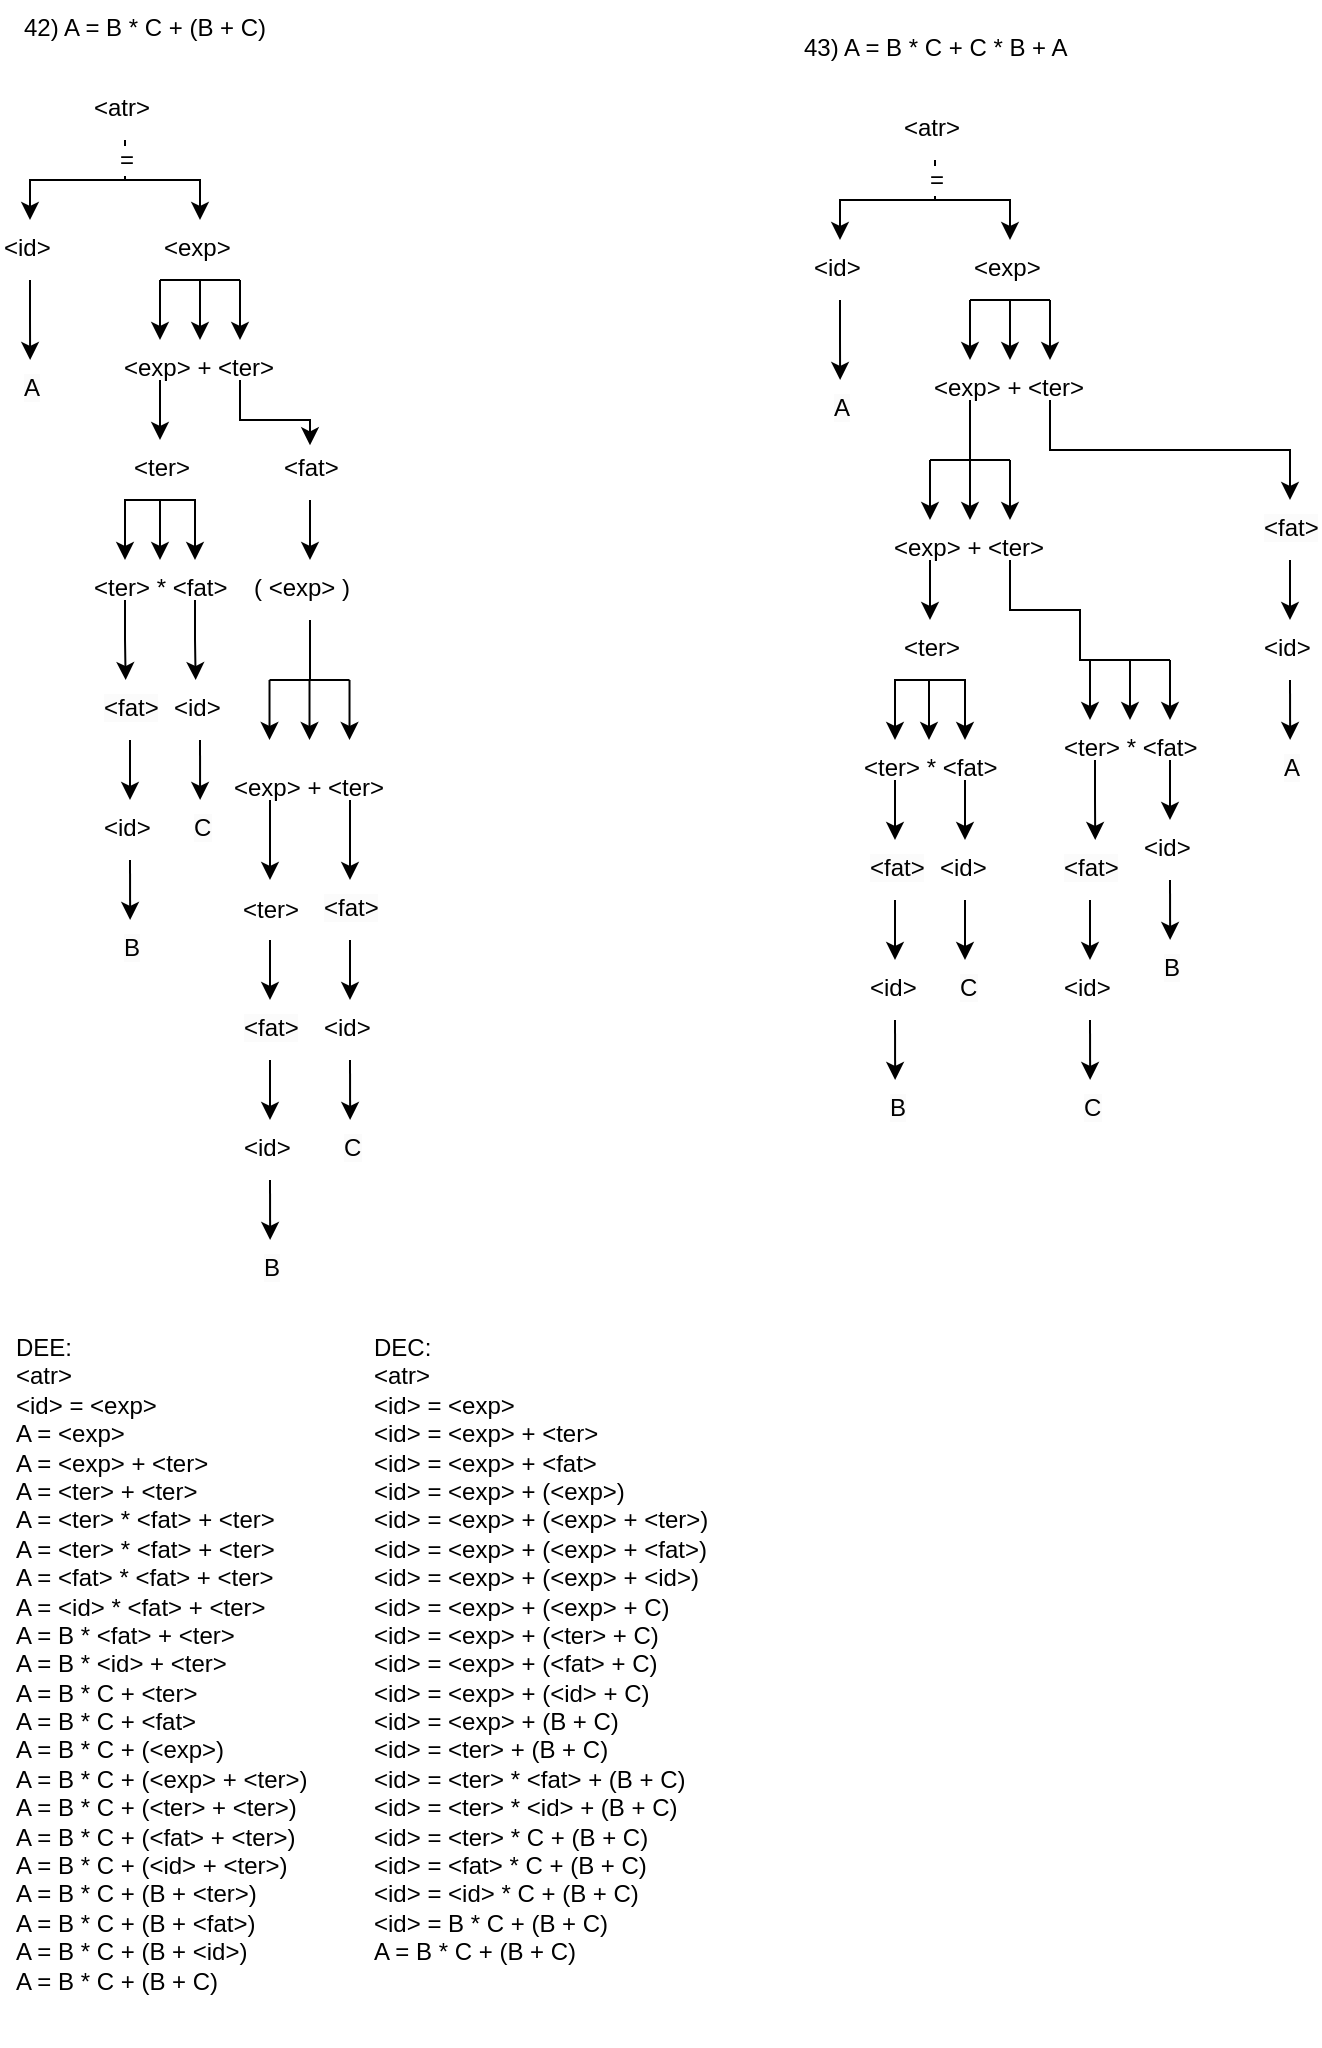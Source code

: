 <mxfile version="24.2.0" type="github">
  <diagram name="Página-1" id="7CKwikOJ7WSuvlhB8NjQ">
    <mxGraphModel dx="1240" dy="669" grid="1" gridSize="10" guides="1" tooltips="1" connect="1" arrows="1" fold="1" page="1" pageScale="1" pageWidth="827" pageHeight="1169" math="0" shadow="0">
      <root>
        <mxCell id="0" />
        <mxCell id="1" parent="0" />
        <mxCell id="ya6__EAlXVEsQqQnVI8f-1" value="42) A = B * C + (B + C)" style="text;whiteSpace=wrap;html=1;" parent="1" vertex="1">
          <mxGeometry x="10" width="130" height="40" as="geometry" />
        </mxCell>
        <mxCell id="ya6__EAlXVEsQqQnVI8f-13" style="edgeStyle=orthogonalEdgeStyle;rounded=0;orthogonalLoop=1;jettySize=auto;html=1;exitX=0.5;exitY=1;exitDx=0;exitDy=0;entryX=0.5;entryY=0;entryDx=0;entryDy=0;" parent="1" source="ya6__EAlXVEsQqQnVI8f-2" target="ya6__EAlXVEsQqQnVI8f-3" edge="1">
          <mxGeometry relative="1" as="geometry" />
        </mxCell>
        <mxCell id="ya6__EAlXVEsQqQnVI8f-14" style="edgeStyle=orthogonalEdgeStyle;rounded=0;orthogonalLoop=1;jettySize=auto;html=1;exitX=0.5;exitY=1;exitDx=0;exitDy=0;entryX=0.5;entryY=0;entryDx=0;entryDy=0;" parent="1" source="ya6__EAlXVEsQqQnVI8f-2" target="ya6__EAlXVEsQqQnVI8f-4" edge="1">
          <mxGeometry relative="1" as="geometry">
            <Array as="points">
              <mxPoint x="63" y="90" />
              <mxPoint x="100" y="90" />
            </Array>
          </mxGeometry>
        </mxCell>
        <mxCell id="ya6__EAlXVEsQqQnVI8f-42" value="&lt;font style=&quot;font-size: 12px;&quot;&gt;=&lt;/font&gt;" style="edgeLabel;html=1;align=center;verticalAlign=middle;resizable=0;points=[];" parent="ya6__EAlXVEsQqQnVI8f-14" vertex="1" connectable="0">
          <mxGeometry x="-0.716" y="1" relative="1" as="geometry">
            <mxPoint x="-1" y="-1" as="offset" />
          </mxGeometry>
        </mxCell>
        <mxCell id="ya6__EAlXVEsQqQnVI8f-2" value="&amp;lt;atr&amp;gt;" style="text;whiteSpace=wrap;html=1;" parent="1" vertex="1">
          <mxGeometry x="45" y="40" width="35" height="30" as="geometry" />
        </mxCell>
        <mxCell id="ZCPihoy_lIyPwxzsgWCn-16" style="edgeStyle=orthogonalEdgeStyle;rounded=0;orthogonalLoop=1;jettySize=auto;html=1;exitX=0.5;exitY=1;exitDx=0;exitDy=0;" edge="1" parent="1" source="ya6__EAlXVEsQqQnVI8f-3">
          <mxGeometry relative="1" as="geometry">
            <mxPoint x="15.069" y="180" as="targetPoint" />
          </mxGeometry>
        </mxCell>
        <mxCell id="ya6__EAlXVEsQqQnVI8f-3" value="&amp;lt;id&amp;gt;" style="text;whiteSpace=wrap;html=1;" parent="1" vertex="1">
          <mxGeometry y="110" width="30" height="30" as="geometry" />
        </mxCell>
        <mxCell id="ya6__EAlXVEsQqQnVI8f-17" style="edgeStyle=orthogonalEdgeStyle;rounded=0;orthogonalLoop=1;jettySize=auto;html=1;exitX=0.5;exitY=1;exitDx=0;exitDy=0;entryX=0.5;entryY=0;entryDx=0;entryDy=0;" parent="1" source="ya6__EAlXVEsQqQnVI8f-4" target="ya6__EAlXVEsQqQnVI8f-16" edge="1">
          <mxGeometry relative="1" as="geometry" />
        </mxCell>
        <mxCell id="ya6__EAlXVEsQqQnVI8f-19" style="edgeStyle=orthogonalEdgeStyle;rounded=0;orthogonalLoop=1;jettySize=auto;html=1;exitX=1;exitY=1;exitDx=0;exitDy=0;entryX=0.75;entryY=0;entryDx=0;entryDy=0;" parent="1" source="ya6__EAlXVEsQqQnVI8f-4" target="ya6__EAlXVEsQqQnVI8f-16" edge="1">
          <mxGeometry relative="1" as="geometry" />
        </mxCell>
        <mxCell id="ya6__EAlXVEsQqQnVI8f-21" style="edgeStyle=orthogonalEdgeStyle;rounded=0;orthogonalLoop=1;jettySize=auto;html=1;exitX=0;exitY=1;exitDx=0;exitDy=0;entryX=0.25;entryY=0;entryDx=0;entryDy=0;" parent="1" source="ya6__EAlXVEsQqQnVI8f-4" target="ya6__EAlXVEsQqQnVI8f-16" edge="1">
          <mxGeometry relative="1" as="geometry" />
        </mxCell>
        <mxCell id="ya6__EAlXVEsQqQnVI8f-25" style="edgeStyle=none;rounded=0;orthogonalLoop=1;jettySize=auto;html=1;exitX=0;exitY=1;exitDx=0;exitDy=0;endArrow=none;endFill=0;entryX=1;entryY=1;entryDx=0;entryDy=0;" parent="1" source="ya6__EAlXVEsQqQnVI8f-4" target="ya6__EAlXVEsQqQnVI8f-4" edge="1">
          <mxGeometry relative="1" as="geometry">
            <mxPoint x="130" y="140" as="targetPoint" />
          </mxGeometry>
        </mxCell>
        <mxCell id="ya6__EAlXVEsQqQnVI8f-4" value="&amp;lt;exp&amp;gt;" style="text;whiteSpace=wrap;html=1;" parent="1" vertex="1">
          <mxGeometry x="80" y="110" width="40" height="30" as="geometry" />
        </mxCell>
        <mxCell id="ya6__EAlXVEsQqQnVI8f-45" style="edgeStyle=orthogonalEdgeStyle;rounded=0;orthogonalLoop=1;jettySize=auto;html=1;exitX=0.25;exitY=1;exitDx=0;exitDy=0;" parent="1" source="ya6__EAlXVEsQqQnVI8f-16" edge="1">
          <mxGeometry relative="1" as="geometry">
            <mxPoint x="80" y="220" as="targetPoint" />
          </mxGeometry>
        </mxCell>
        <mxCell id="ya6__EAlXVEsQqQnVI8f-16" value="&amp;lt;exp&amp;gt; + &amp;lt;ter&amp;gt;" style="text;whiteSpace=wrap;html=1;" parent="1" vertex="1">
          <mxGeometry x="60" y="170" width="80" height="20" as="geometry" />
        </mxCell>
        <mxCell id="ya6__EAlXVEsQqQnVI8f-44" style="edgeStyle=orthogonalEdgeStyle;rounded=0;orthogonalLoop=1;jettySize=auto;html=1;exitX=0.5;exitY=1;exitDx=0;exitDy=0;" parent="1" source="ya6__EAlXVEsQqQnVI8f-4" target="ya6__EAlXVEsQqQnVI8f-4" edge="1">
          <mxGeometry relative="1" as="geometry" />
        </mxCell>
        <mxCell id="ya6__EAlXVEsQqQnVI8f-47" style="edgeStyle=orthogonalEdgeStyle;rounded=0;orthogonalLoop=1;jettySize=auto;html=1;exitX=0.5;exitY=1;exitDx=0;exitDy=0;entryX=0.5;entryY=0;entryDx=0;entryDy=0;" parent="1" source="ya6__EAlXVEsQqQnVI8f-51" target="ya6__EAlXVEsQqQnVI8f-52" edge="1">
          <mxGeometry relative="1" as="geometry" />
        </mxCell>
        <mxCell id="ya6__EAlXVEsQqQnVI8f-48" style="edgeStyle=orthogonalEdgeStyle;rounded=0;orthogonalLoop=1;jettySize=auto;html=1;exitX=1;exitY=1;exitDx=0;exitDy=0;entryX=0.75;entryY=0;entryDx=0;entryDy=0;" parent="1" source="ya6__EAlXVEsQqQnVI8f-51" target="ya6__EAlXVEsQqQnVI8f-52" edge="1">
          <mxGeometry relative="1" as="geometry" />
        </mxCell>
        <mxCell id="ya6__EAlXVEsQqQnVI8f-49" style="edgeStyle=orthogonalEdgeStyle;rounded=0;orthogonalLoop=1;jettySize=auto;html=1;exitX=0;exitY=1;exitDx=0;exitDy=0;entryX=0.25;entryY=0;entryDx=0;entryDy=0;" parent="1" source="ya6__EAlXVEsQqQnVI8f-51" target="ya6__EAlXVEsQqQnVI8f-52" edge="1">
          <mxGeometry relative="1" as="geometry" />
        </mxCell>
        <mxCell id="ya6__EAlXVEsQqQnVI8f-50" style="edgeStyle=none;rounded=0;orthogonalLoop=1;jettySize=auto;html=1;exitX=0;exitY=1;exitDx=0;exitDy=0;endArrow=none;endFill=0;entryX=1;entryY=1;entryDx=0;entryDy=0;" parent="1" source="ya6__EAlXVEsQqQnVI8f-51" target="ya6__EAlXVEsQqQnVI8f-51" edge="1">
          <mxGeometry relative="1" as="geometry">
            <mxPoint x="115" y="250" as="targetPoint" />
          </mxGeometry>
        </mxCell>
        <mxCell id="ya6__EAlXVEsQqQnVI8f-51" value="&amp;lt;ter&amp;gt;" style="text;whiteSpace=wrap;html=1;" parent="1" vertex="1">
          <mxGeometry x="65" y="220" width="30" height="30" as="geometry" />
        </mxCell>
        <mxCell id="ZCPihoy_lIyPwxzsgWCn-20" style="edgeStyle=orthogonalEdgeStyle;rounded=0;orthogonalLoop=1;jettySize=auto;html=1;exitX=0.25;exitY=1;exitDx=0;exitDy=0;" edge="1" parent="1" source="ya6__EAlXVEsQqQnVI8f-52">
          <mxGeometry relative="1" as="geometry">
            <mxPoint x="62.833" y="340" as="targetPoint" />
          </mxGeometry>
        </mxCell>
        <mxCell id="ZCPihoy_lIyPwxzsgWCn-21" style="edgeStyle=orthogonalEdgeStyle;rounded=0;orthogonalLoop=1;jettySize=auto;html=1;exitX=0.75;exitY=1;exitDx=0;exitDy=0;" edge="1" parent="1" source="ya6__EAlXVEsQqQnVI8f-52">
          <mxGeometry relative="1" as="geometry">
            <mxPoint x="97.833" y="340" as="targetPoint" />
          </mxGeometry>
        </mxCell>
        <mxCell id="ya6__EAlXVEsQqQnVI8f-52" value="&amp;lt;ter&amp;gt; * &amp;lt;fat&amp;gt;" style="text;whiteSpace=wrap;html=1;" parent="1" vertex="1">
          <mxGeometry x="45" y="280" width="70" height="20" as="geometry" />
        </mxCell>
        <mxCell id="ya6__EAlXVEsQqQnVI8f-53" style="edgeStyle=orthogonalEdgeStyle;rounded=0;orthogonalLoop=1;jettySize=auto;html=1;exitX=0.5;exitY=1;exitDx=0;exitDy=0;" parent="1" source="ya6__EAlXVEsQqQnVI8f-51" target="ya6__EAlXVEsQqQnVI8f-51" edge="1">
          <mxGeometry relative="1" as="geometry" />
        </mxCell>
        <mxCell id="ya6__EAlXVEsQqQnVI8f-70" style="edgeStyle=orthogonalEdgeStyle;rounded=0;orthogonalLoop=1;jettySize=auto;html=1;exitX=0.5;exitY=1;exitDx=0;exitDy=0;" parent="1" source="ya6__EAlXVEsQqQnVI8f-58" target="ya6__EAlXVEsQqQnVI8f-62" edge="1">
          <mxGeometry relative="1" as="geometry" />
        </mxCell>
        <mxCell id="ya6__EAlXVEsQqQnVI8f-58" value="&amp;lt;fat&amp;gt;" style="text;whiteSpace=wrap;html=1;" parent="1" vertex="1">
          <mxGeometry x="140" y="220" width="30" height="30" as="geometry" />
        </mxCell>
        <mxCell id="ya6__EAlXVEsQqQnVI8f-61" style="edgeStyle=orthogonalEdgeStyle;rounded=0;orthogonalLoop=1;jettySize=auto;html=1;exitX=0.75;exitY=1;exitDx=0;exitDy=0;entryX=0.5;entryY=0.089;entryDx=0;entryDy=0;entryPerimeter=0;" parent="1" source="ya6__EAlXVEsQqQnVI8f-16" target="ya6__EAlXVEsQqQnVI8f-58" edge="1">
          <mxGeometry relative="1" as="geometry" />
        </mxCell>
        <mxCell id="ZCPihoy_lIyPwxzsgWCn-12" style="edgeStyle=orthogonalEdgeStyle;rounded=0;orthogonalLoop=1;jettySize=auto;html=1;exitX=0.5;exitY=1;exitDx=0;exitDy=0;endArrow=none;endFill=0;" edge="1" parent="1" source="ya6__EAlXVEsQqQnVI8f-62">
          <mxGeometry relative="1" as="geometry">
            <mxPoint x="155" y="340" as="targetPoint" />
          </mxGeometry>
        </mxCell>
        <mxCell id="ya6__EAlXVEsQqQnVI8f-62" value="( &amp;lt;exp&amp;gt; )" style="text;whiteSpace=wrap;html=1;" parent="1" vertex="1">
          <mxGeometry x="125" y="280" width="60" height="30" as="geometry" />
        </mxCell>
        <mxCell id="ZCPihoy_lIyPwxzsgWCn-1" style="edgeStyle=orthogonalEdgeStyle;rounded=0;orthogonalLoop=1;jettySize=auto;html=1;exitX=0.5;exitY=1;exitDx=0;exitDy=0;entryX=0.5;entryY=0;entryDx=0;entryDy=0;" edge="1" parent="1">
          <mxGeometry relative="1" as="geometry">
            <mxPoint x="154.76" y="340" as="sourcePoint" />
            <mxPoint x="154.76" y="370" as="targetPoint" />
          </mxGeometry>
        </mxCell>
        <mxCell id="ZCPihoy_lIyPwxzsgWCn-2" style="edgeStyle=orthogonalEdgeStyle;rounded=0;orthogonalLoop=1;jettySize=auto;html=1;exitX=1;exitY=1;exitDx=0;exitDy=0;entryX=0.75;entryY=0;entryDx=0;entryDy=0;" edge="1" parent="1">
          <mxGeometry relative="1" as="geometry">
            <mxPoint x="174.76" y="340" as="sourcePoint" />
            <mxPoint x="174.76" y="370" as="targetPoint" />
          </mxGeometry>
        </mxCell>
        <mxCell id="ZCPihoy_lIyPwxzsgWCn-3" style="edgeStyle=orthogonalEdgeStyle;rounded=0;orthogonalLoop=1;jettySize=auto;html=1;exitX=0;exitY=1;exitDx=0;exitDy=0;entryX=0.25;entryY=0;entryDx=0;entryDy=0;" edge="1" parent="1">
          <mxGeometry relative="1" as="geometry">
            <mxPoint x="134.76" y="340" as="sourcePoint" />
            <mxPoint x="134.76" y="370" as="targetPoint" />
          </mxGeometry>
        </mxCell>
        <mxCell id="ZCPihoy_lIyPwxzsgWCn-4" style="edgeStyle=none;rounded=0;orthogonalLoop=1;jettySize=auto;html=1;exitX=0;exitY=1;exitDx=0;exitDy=0;endArrow=none;endFill=0;entryX=1;entryY=1;entryDx=0;entryDy=0;" edge="1" parent="1">
          <mxGeometry relative="1" as="geometry">
            <mxPoint x="174.76" y="340" as="targetPoint" />
            <mxPoint x="134.76" y="340" as="sourcePoint" />
          </mxGeometry>
        </mxCell>
        <mxCell id="ZCPihoy_lIyPwxzsgWCn-36" style="edgeStyle=orthogonalEdgeStyle;rounded=0;orthogonalLoop=1;jettySize=auto;html=1;exitX=0.25;exitY=1;exitDx=0;exitDy=0;" edge="1" parent="1" source="ZCPihoy_lIyPwxzsgWCn-6" target="ZCPihoy_lIyPwxzsgWCn-35">
          <mxGeometry relative="1" as="geometry" />
        </mxCell>
        <mxCell id="ZCPihoy_lIyPwxzsgWCn-50" style="edgeStyle=orthogonalEdgeStyle;rounded=0;orthogonalLoop=1;jettySize=auto;html=1;exitX=0.75;exitY=1;exitDx=0;exitDy=0;entryX=0.5;entryY=0;entryDx=0;entryDy=0;" edge="1" parent="1" source="ZCPihoy_lIyPwxzsgWCn-6" target="ZCPihoy_lIyPwxzsgWCn-46">
          <mxGeometry relative="1" as="geometry" />
        </mxCell>
        <mxCell id="ZCPihoy_lIyPwxzsgWCn-6" value="&amp;lt;exp&amp;gt; + &amp;lt;ter&amp;gt;" style="text;whiteSpace=wrap;html=1;" vertex="1" parent="1">
          <mxGeometry x="115" y="380" width="80" height="20" as="geometry" />
        </mxCell>
        <mxCell id="ZCPihoy_lIyPwxzsgWCn-7" style="edgeStyle=orthogonalEdgeStyle;rounded=0;orthogonalLoop=1;jettySize=auto;html=1;exitX=0.5;exitY=1;exitDx=0;exitDy=0;" edge="1" parent="1">
          <mxGeometry relative="1" as="geometry">
            <mxPoint x="154.76" y="340" as="sourcePoint" />
            <mxPoint x="154.76" y="340" as="targetPoint" />
          </mxGeometry>
        </mxCell>
        <mxCell id="ZCPihoy_lIyPwxzsgWCn-17" value="&lt;span style=&quot;color: rgb(0, 0, 0); font-family: Helvetica; font-size: 12px; font-style: normal; font-variant-ligatures: normal; font-variant-caps: normal; font-weight: 400; letter-spacing: normal; orphans: 2; text-align: left; text-indent: 0px; text-transform: none; widows: 2; word-spacing: 0px; -webkit-text-stroke-width: 0px; white-space: normal; background-color: rgb(251, 251, 251); text-decoration-thickness: initial; text-decoration-style: initial; text-decoration-color: initial; display: inline !important; float: none;&quot;&gt;A&lt;/span&gt;" style="text;whiteSpace=wrap;html=1;" vertex="1" parent="1">
          <mxGeometry x="10" y="180" width="10" height="30" as="geometry" />
        </mxCell>
        <mxCell id="ZCPihoy_lIyPwxzsgWCn-26" style="edgeStyle=orthogonalEdgeStyle;rounded=0;orthogonalLoop=1;jettySize=auto;html=1;exitX=0.5;exitY=1;exitDx=0;exitDy=0;entryX=0.5;entryY=0;entryDx=0;entryDy=0;" edge="1" parent="1" source="ZCPihoy_lIyPwxzsgWCn-22" target="ZCPihoy_lIyPwxzsgWCn-24">
          <mxGeometry relative="1" as="geometry" />
        </mxCell>
        <mxCell id="ZCPihoy_lIyPwxzsgWCn-22" value="&lt;span style=&quot;color: rgb(0, 0, 0); font-family: Helvetica; font-size: 12px; font-style: normal; font-variant-ligatures: normal; font-variant-caps: normal; font-weight: 400; letter-spacing: normal; orphans: 2; text-align: left; text-indent: 0px; text-transform: none; widows: 2; word-spacing: 0px; -webkit-text-stroke-width: 0px; white-space: normal; background-color: rgb(251, 251, 251); text-decoration-thickness: initial; text-decoration-style: initial; text-decoration-color: initial; display: inline !important; float: none;&quot;&gt;&amp;lt;fat&amp;gt;&lt;/span&gt;" style="text;whiteSpace=wrap;html=1;" vertex="1" parent="1">
          <mxGeometry x="50" y="340" width="30" height="30" as="geometry" />
        </mxCell>
        <mxCell id="ZCPihoy_lIyPwxzsgWCn-23" style="edgeStyle=orthogonalEdgeStyle;rounded=0;orthogonalLoop=1;jettySize=auto;html=1;exitX=0.5;exitY=1;exitDx=0;exitDy=0;" edge="1" parent="1" source="ZCPihoy_lIyPwxzsgWCn-24">
          <mxGeometry relative="1" as="geometry">
            <mxPoint x="65.069" y="460" as="targetPoint" />
          </mxGeometry>
        </mxCell>
        <mxCell id="ZCPihoy_lIyPwxzsgWCn-24" value="&amp;lt;id&amp;gt;" style="text;whiteSpace=wrap;html=1;" vertex="1" parent="1">
          <mxGeometry x="50" y="400" width="30" height="30" as="geometry" />
        </mxCell>
        <mxCell id="ZCPihoy_lIyPwxzsgWCn-25" value="&lt;span style=&quot;color: rgb(0, 0, 0); font-family: Helvetica; font-size: 12px; font-style: normal; font-variant-ligatures: normal; font-variant-caps: normal; font-weight: 400; letter-spacing: normal; orphans: 2; text-align: left; text-indent: 0px; text-transform: none; widows: 2; word-spacing: 0px; -webkit-text-stroke-width: 0px; white-space: normal; background-color: rgb(251, 251, 251); text-decoration-thickness: initial; text-decoration-style: initial; text-decoration-color: initial; display: inline !important; float: none;&quot;&gt;B&lt;/span&gt;" style="text;whiteSpace=wrap;html=1;" vertex="1" parent="1">
          <mxGeometry x="60" y="460" width="10" height="30" as="geometry" />
        </mxCell>
        <mxCell id="ZCPihoy_lIyPwxzsgWCn-27" style="edgeStyle=orthogonalEdgeStyle;rounded=0;orthogonalLoop=1;jettySize=auto;html=1;exitX=0.5;exitY=1;exitDx=0;exitDy=0;" edge="1" parent="1" source="ZCPihoy_lIyPwxzsgWCn-28">
          <mxGeometry relative="1" as="geometry">
            <mxPoint x="100.069" y="400" as="targetPoint" />
          </mxGeometry>
        </mxCell>
        <mxCell id="ZCPihoy_lIyPwxzsgWCn-28" value="&amp;lt;id&amp;gt;" style="text;whiteSpace=wrap;html=1;" vertex="1" parent="1">
          <mxGeometry x="85" y="340" width="30" height="30" as="geometry" />
        </mxCell>
        <mxCell id="ZCPihoy_lIyPwxzsgWCn-29" value="&lt;span style=&quot;color: rgb(0, 0, 0); font-family: Helvetica; font-size: 12px; font-style: normal; font-variant-ligatures: normal; font-variant-caps: normal; font-weight: 400; letter-spacing: normal; orphans: 2; text-align: left; text-indent: 0px; text-transform: none; widows: 2; word-spacing: 0px; -webkit-text-stroke-width: 0px; white-space: normal; background-color: rgb(251, 251, 251); text-decoration-thickness: initial; text-decoration-style: initial; text-decoration-color: initial; display: inline !important; float: none;&quot;&gt;C&lt;/span&gt;" style="text;whiteSpace=wrap;html=1;" vertex="1" parent="1">
          <mxGeometry x="95" y="400" width="10" height="30" as="geometry" />
        </mxCell>
        <mxCell id="ZCPihoy_lIyPwxzsgWCn-30" style="edgeStyle=orthogonalEdgeStyle;rounded=0;orthogonalLoop=1;jettySize=auto;html=1;exitX=0.5;exitY=1;exitDx=0;exitDy=0;entryX=0.5;entryY=0;entryDx=0;entryDy=0;" edge="1" parent="1" source="ZCPihoy_lIyPwxzsgWCn-31" target="ZCPihoy_lIyPwxzsgWCn-33">
          <mxGeometry relative="1" as="geometry" />
        </mxCell>
        <mxCell id="ZCPihoy_lIyPwxzsgWCn-31" value="&lt;span style=&quot;color: rgb(0, 0, 0); font-family: Helvetica; font-size: 12px; font-style: normal; font-variant-ligatures: normal; font-variant-caps: normal; font-weight: 400; letter-spacing: normal; orphans: 2; text-align: left; text-indent: 0px; text-transform: none; widows: 2; word-spacing: 0px; -webkit-text-stroke-width: 0px; white-space: normal; background-color: rgb(251, 251, 251); text-decoration-thickness: initial; text-decoration-style: initial; text-decoration-color: initial; display: inline !important; float: none;&quot;&gt;&amp;lt;fat&amp;gt;&lt;/span&gt;" style="text;whiteSpace=wrap;html=1;" vertex="1" parent="1">
          <mxGeometry x="120" y="500" width="30" height="30" as="geometry" />
        </mxCell>
        <mxCell id="ZCPihoy_lIyPwxzsgWCn-32" style="edgeStyle=orthogonalEdgeStyle;rounded=0;orthogonalLoop=1;jettySize=auto;html=1;exitX=0.5;exitY=1;exitDx=0;exitDy=0;" edge="1" parent="1" source="ZCPihoy_lIyPwxzsgWCn-33">
          <mxGeometry relative="1" as="geometry">
            <mxPoint x="135.069" y="620" as="targetPoint" />
          </mxGeometry>
        </mxCell>
        <mxCell id="ZCPihoy_lIyPwxzsgWCn-33" value="&amp;lt;id&amp;gt;" style="text;whiteSpace=wrap;html=1;" vertex="1" parent="1">
          <mxGeometry x="120" y="560" width="30" height="30" as="geometry" />
        </mxCell>
        <mxCell id="ZCPihoy_lIyPwxzsgWCn-34" value="&lt;span style=&quot;color: rgb(0, 0, 0); font-family: Helvetica; font-size: 12px; font-style: normal; font-variant-ligatures: normal; font-variant-caps: normal; font-weight: 400; letter-spacing: normal; orphans: 2; text-align: left; text-indent: 0px; text-transform: none; widows: 2; word-spacing: 0px; -webkit-text-stroke-width: 0px; white-space: normal; background-color: rgb(251, 251, 251); text-decoration-thickness: initial; text-decoration-style: initial; text-decoration-color: initial; display: inline !important; float: none;&quot;&gt;B&lt;/span&gt;" style="text;whiteSpace=wrap;html=1;" vertex="1" parent="1">
          <mxGeometry x="130" y="620" width="10" height="30" as="geometry" />
        </mxCell>
        <mxCell id="ZCPihoy_lIyPwxzsgWCn-39" style="edgeStyle=orthogonalEdgeStyle;rounded=0;orthogonalLoop=1;jettySize=auto;html=1;" edge="1" parent="1" source="ZCPihoy_lIyPwxzsgWCn-35" target="ZCPihoy_lIyPwxzsgWCn-31">
          <mxGeometry relative="1" as="geometry" />
        </mxCell>
        <mxCell id="ZCPihoy_lIyPwxzsgWCn-35" value="&amp;lt;ter&amp;gt;" style="text;html=1;align=center;verticalAlign=middle;resizable=0;points=[];autosize=1;strokeColor=none;fillColor=none;" vertex="1" parent="1">
          <mxGeometry x="110" y="440" width="50" height="30" as="geometry" />
        </mxCell>
        <mxCell id="ZCPihoy_lIyPwxzsgWCn-45" style="edgeStyle=orthogonalEdgeStyle;rounded=0;orthogonalLoop=1;jettySize=auto;html=1;exitX=0.5;exitY=1;exitDx=0;exitDy=0;entryX=0.5;entryY=0;entryDx=0;entryDy=0;" edge="1" parent="1" source="ZCPihoy_lIyPwxzsgWCn-46" target="ZCPihoy_lIyPwxzsgWCn-48">
          <mxGeometry relative="1" as="geometry" />
        </mxCell>
        <mxCell id="ZCPihoy_lIyPwxzsgWCn-46" value="&lt;span style=&quot;color: rgb(0, 0, 0); font-family: Helvetica; font-size: 12px; font-style: normal; font-variant-ligatures: normal; font-variant-caps: normal; font-weight: 400; letter-spacing: normal; orphans: 2; text-align: left; text-indent: 0px; text-transform: none; widows: 2; word-spacing: 0px; -webkit-text-stroke-width: 0px; white-space: normal; background-color: rgb(251, 251, 251); text-decoration-thickness: initial; text-decoration-style: initial; text-decoration-color: initial; display: inline !important; float: none;&quot;&gt;&amp;lt;fat&amp;gt;&lt;/span&gt;" style="text;whiteSpace=wrap;html=1;" vertex="1" parent="1">
          <mxGeometry x="160" y="440" width="30" height="30" as="geometry" />
        </mxCell>
        <mxCell id="ZCPihoy_lIyPwxzsgWCn-47" style="edgeStyle=orthogonalEdgeStyle;rounded=0;orthogonalLoop=1;jettySize=auto;html=1;exitX=0.5;exitY=1;exitDx=0;exitDy=0;" edge="1" parent="1" source="ZCPihoy_lIyPwxzsgWCn-48">
          <mxGeometry relative="1" as="geometry">
            <mxPoint x="175.069" y="560" as="targetPoint" />
          </mxGeometry>
        </mxCell>
        <mxCell id="ZCPihoy_lIyPwxzsgWCn-48" value="&amp;lt;id&amp;gt;" style="text;whiteSpace=wrap;html=1;" vertex="1" parent="1">
          <mxGeometry x="160" y="500" width="30" height="30" as="geometry" />
        </mxCell>
        <mxCell id="ZCPihoy_lIyPwxzsgWCn-49" value="&lt;span style=&quot;color: rgb(0, 0, 0); font-family: Helvetica; font-size: 12px; font-style: normal; font-variant-ligatures: normal; font-variant-caps: normal; font-weight: 400; letter-spacing: normal; orphans: 2; text-align: left; text-indent: 0px; text-transform: none; widows: 2; word-spacing: 0px; -webkit-text-stroke-width: 0px; white-space: normal; background-color: rgb(251, 251, 251); text-decoration-thickness: initial; text-decoration-style: initial; text-decoration-color: initial; display: inline !important; float: none;&quot;&gt;C&lt;/span&gt;" style="text;whiteSpace=wrap;html=1;" vertex="1" parent="1">
          <mxGeometry x="170" y="560" width="10" height="30" as="geometry" />
        </mxCell>
        <mxCell id="ZCPihoy_lIyPwxzsgWCn-53" value="DEE:&lt;span style=&quot;background-color: initial; white-space: pre;&quot;&gt;&#x9;&lt;/span&gt;&lt;span style=&quot;background-color: initial; white-space: pre;&quot;&gt;&#x9;&lt;/span&gt;&lt;span style=&quot;background-color: initial; white-space: pre;&quot;&gt;&#x9;&lt;/span&gt;&lt;span style=&quot;background-color: initial; white-space: pre;&quot;&gt;&#x9;&lt;/span&gt;&lt;div&gt;&amp;lt;atr&amp;gt;&lt;br&gt;&amp;lt;id&amp;gt; = &amp;lt;exp&amp;gt;&lt;div&gt;A = &amp;lt;exp&amp;gt;&lt;/div&gt;&lt;div&gt;A = &amp;lt;exp&amp;gt; + &amp;lt;ter&amp;gt;&lt;/div&gt;&lt;div&gt;A = &amp;lt;ter&amp;gt; + &amp;lt;ter&amp;gt;&lt;/div&gt;&lt;div&gt;A = &amp;lt;ter&amp;gt; * &amp;lt;fat&amp;gt; + &amp;lt;ter&amp;gt;&lt;/div&gt;&lt;div&gt;A = &amp;lt;ter&amp;gt; * &amp;lt;fat&amp;gt; + &amp;lt;ter&amp;gt;&lt;/div&gt;&lt;div&gt;A = &amp;lt;fat&amp;gt; * &amp;lt;fat&amp;gt; + &amp;lt;ter&amp;gt;&lt;/div&gt;&lt;div&gt;A = &amp;lt;id&amp;gt; * &amp;lt;fat&amp;gt; + &amp;lt;ter&amp;gt;&lt;/div&gt;&lt;div&gt;A = B * &amp;lt;fat&amp;gt; + &amp;lt;ter&amp;gt;&lt;/div&gt;&lt;div&gt;A = B * &amp;lt;id&amp;gt; + &amp;lt;ter&amp;gt;&lt;/div&gt;&lt;div&gt;A = B * C + &amp;lt;ter&amp;gt;&lt;/div&gt;&lt;div&gt;A = B * C + &amp;lt;fat&amp;gt;&lt;/div&gt;&lt;div&gt;A = B * C + (&amp;lt;exp&amp;gt;)&lt;/div&gt;&lt;div&gt;A = B * C + (&amp;lt;exp&amp;gt; + &amp;lt;ter&amp;gt;)&lt;/div&gt;&lt;div&gt;A = B * C + (&amp;lt;ter&amp;gt; + &amp;lt;ter&amp;gt;)&lt;/div&gt;&lt;div&gt;A = B * C + (&amp;lt;fat&amp;gt; + &amp;lt;ter&amp;gt;)&lt;/div&gt;&lt;div&gt;A = B * C + (&amp;lt;id&amp;gt; + &amp;lt;ter&amp;gt;)&lt;/div&gt;&lt;div&gt;A = B * C + (B + &amp;lt;ter&amp;gt;)&lt;/div&gt;&lt;div&gt;A = B * C + (B + &amp;lt;fat&amp;gt;)&lt;/div&gt;&lt;div&gt;A = B * C + (B + &amp;lt;id&amp;gt;)&lt;/div&gt;&lt;div&gt;A = B * C + (B + C)&lt;br&gt;&lt;br&gt;&lt;/div&gt;&lt;/div&gt;" style="text;html=1;whiteSpace=wrap;overflow=hidden;rounded=0;" vertex="1" parent="1">
          <mxGeometry x="6" y="660" width="164" height="360" as="geometry" />
        </mxCell>
        <mxCell id="ZCPihoy_lIyPwxzsgWCn-54" value="DEC:&lt;span style=&quot;background-color: initial; white-space: pre;&quot;&gt;&#x9;&lt;/span&gt;&lt;span style=&quot;background-color: initial; white-space: pre;&quot;&gt;&#x9;&lt;/span&gt;&lt;span style=&quot;background-color: initial; white-space: pre;&quot;&gt;&#x9;&lt;/span&gt;&lt;span style=&quot;background-color: initial; white-space: pre;&quot;&gt;&#x9;&lt;/span&gt;&lt;div&gt;&amp;lt;atr&amp;gt;&lt;br&gt;&amp;lt;id&amp;gt; = &amp;lt;exp&amp;gt;&lt;div&gt;&amp;lt;id&amp;gt; =&amp;nbsp;&lt;span style=&quot;background-color: initial;&quot;&gt;&amp;lt;exp&amp;gt; + &amp;lt;ter&amp;gt;&lt;br&gt;&lt;/span&gt;&amp;lt;id&amp;gt; =&amp;nbsp;&lt;span style=&quot;background-color: initial;&quot;&gt;&amp;lt;exp&amp;gt; + &amp;lt;fat&amp;gt;&lt;/span&gt;&lt;span style=&quot;background-color: initial;&quot;&gt;&lt;br&gt;&lt;/span&gt;&lt;/div&gt;&lt;/div&gt;&lt;div&gt;&amp;lt;id&amp;gt; =&amp;nbsp;&lt;span style=&quot;background-color: initial;&quot;&gt;&amp;lt;exp&amp;gt; + (&amp;lt;exp&amp;gt;)&lt;/span&gt;&lt;span style=&quot;background-color: initial;&quot;&gt;&lt;br&gt;&lt;/span&gt;&lt;/div&gt;&lt;div&gt;&amp;lt;id&amp;gt; =&amp;nbsp;&lt;span style=&quot;background-color: initial;&quot;&gt;&amp;lt;exp&amp;gt; + (&amp;lt;exp&amp;gt; + &amp;lt;ter&amp;gt;)&lt;/span&gt;&lt;span style=&quot;background-color: initial;&quot;&gt;&lt;br&gt;&lt;/span&gt;&lt;/div&gt;&lt;div&gt;&amp;lt;id&amp;gt; =&amp;nbsp;&lt;span style=&quot;background-color: initial;&quot;&gt;&amp;lt;exp&amp;gt; + (&amp;lt;exp&amp;gt; + &amp;lt;fat&amp;gt;)&lt;/span&gt;&lt;span style=&quot;background-color: initial;&quot;&gt;&lt;br&gt;&lt;/span&gt;&lt;/div&gt;&lt;div&gt;&amp;lt;id&amp;gt; =&amp;nbsp;&lt;span style=&quot;background-color: initial;&quot;&gt;&amp;lt;exp&amp;gt; + (&amp;lt;exp&amp;gt; + &amp;lt;id&amp;gt;)&lt;/span&gt;&lt;span style=&quot;background-color: initial;&quot;&gt;&lt;br&gt;&lt;/span&gt;&lt;/div&gt;&lt;div&gt;&amp;lt;id&amp;gt; =&amp;nbsp;&lt;span style=&quot;background-color: initial;&quot;&gt;&amp;lt;exp&amp;gt; + (&amp;lt;exp&amp;gt; + C)&lt;/span&gt;&lt;span style=&quot;background-color: initial;&quot;&gt;&lt;br&gt;&lt;/span&gt;&lt;/div&gt;&lt;div&gt;&amp;lt;id&amp;gt; =&amp;nbsp;&lt;span style=&quot;background-color: initial;&quot;&gt;&amp;lt;exp&amp;gt; + (&amp;lt;ter&amp;gt; + C)&lt;/span&gt;&lt;span style=&quot;background-color: initial;&quot;&gt;&lt;br&gt;&lt;/span&gt;&lt;/div&gt;&lt;div&gt;&amp;lt;id&amp;gt; =&amp;nbsp;&lt;span style=&quot;background-color: initial;&quot;&gt;&amp;lt;exp&amp;gt; + (&amp;lt;fat&amp;gt; + C)&lt;/span&gt;&lt;span style=&quot;background-color: initial;&quot;&gt;&lt;br&gt;&lt;/span&gt;&lt;/div&gt;&lt;div&gt;&amp;lt;id&amp;gt; =&amp;nbsp;&lt;span style=&quot;background-color: initial;&quot;&gt;&amp;lt;exp&amp;gt; + (&amp;lt;id&amp;gt; + C)&lt;/span&gt;&lt;span style=&quot;background-color: initial;&quot;&gt;&lt;br&gt;&lt;/span&gt;&lt;/div&gt;&lt;div&gt;&amp;lt;id&amp;gt; =&amp;nbsp;&lt;span style=&quot;background-color: initial;&quot;&gt;&amp;lt;exp&amp;gt; + (B + C)&lt;/span&gt;&lt;span style=&quot;background-color: initial;&quot;&gt;&lt;br&gt;&lt;/span&gt;&lt;/div&gt;&lt;div&gt;&amp;lt;id&amp;gt; =&amp;nbsp;&lt;span style=&quot;background-color: initial;&quot;&gt;&amp;lt;ter&amp;gt; + (B + C)&lt;/span&gt;&lt;span style=&quot;background-color: initial;&quot;&gt;&lt;br&gt;&lt;/span&gt;&lt;/div&gt;&lt;div&gt;&amp;lt;id&amp;gt; =&amp;nbsp;&lt;span style=&quot;background-color: initial;&quot;&gt;&amp;lt;ter&amp;gt; * &amp;lt;fat&amp;gt; + (B + C)&lt;/span&gt;&lt;span style=&quot;background-color: initial;&quot;&gt;&lt;br&gt;&lt;/span&gt;&lt;/div&gt;&lt;div&gt;&amp;lt;id&amp;gt; =&amp;nbsp;&lt;span style=&quot;background-color: initial;&quot;&gt;&amp;lt;ter&amp;gt; * &amp;lt;id&amp;gt; + (B + C)&lt;/span&gt;&lt;span style=&quot;background-color: initial;&quot;&gt;&lt;br&gt;&lt;/span&gt;&lt;/div&gt;&lt;div&gt;&amp;lt;id&amp;gt; =&amp;nbsp;&lt;span style=&quot;background-color: initial;&quot;&gt;&amp;lt;ter&amp;gt; * C + (B + C)&lt;/span&gt;&lt;span style=&quot;background-color: initial;&quot;&gt;&lt;br&gt;&lt;/span&gt;&lt;/div&gt;&lt;div&gt;&amp;lt;id&amp;gt; =&amp;nbsp;&lt;span style=&quot;background-color: initial;&quot;&gt;&amp;lt;fat&amp;gt; * C + (B + C)&lt;/span&gt;&lt;span style=&quot;background-color: initial;&quot;&gt;&lt;br&gt;&lt;/span&gt;&lt;/div&gt;&lt;div&gt;&amp;lt;id&amp;gt; =&amp;nbsp;&lt;span style=&quot;background-color: initial;&quot;&gt;&amp;lt;id&amp;gt; * C + (B + C)&lt;/span&gt;&lt;span style=&quot;background-color: initial;&quot;&gt;&lt;br&gt;&lt;/span&gt;&lt;/div&gt;&lt;div&gt;&amp;lt;id&amp;gt; =&amp;nbsp;&lt;span style=&quot;background-color: initial;&quot;&gt;B * C + (B + C)&lt;/span&gt;&lt;span style=&quot;background-color: initial;&quot;&gt;&lt;br&gt;&lt;/span&gt;&lt;/div&gt;&lt;div&gt;A =&amp;nbsp;&lt;span style=&quot;background-color: initial;&quot;&gt;B * C + (B + C)&lt;/span&gt;&lt;/div&gt;" style="text;html=1;whiteSpace=wrap;overflow=hidden;rounded=0;" vertex="1" parent="1">
          <mxGeometry x="185" y="660" width="200" height="360" as="geometry" />
        </mxCell>
        <mxCell id="ZCPihoy_lIyPwxzsgWCn-56" value="43)  A = B * C + C * B + A" style="text;whiteSpace=wrap;html=1;" vertex="1" parent="1">
          <mxGeometry x="400" y="10" width="150" height="40" as="geometry" />
        </mxCell>
        <mxCell id="ZCPihoy_lIyPwxzsgWCn-70" style="edgeStyle=orthogonalEdgeStyle;rounded=0;orthogonalLoop=1;jettySize=auto;html=1;exitX=0.5;exitY=1;exitDx=0;exitDy=0;entryX=0.5;entryY=0;entryDx=0;entryDy=0;" edge="1" parent="1" source="ZCPihoy_lIyPwxzsgWCn-73" target="ZCPihoy_lIyPwxzsgWCn-75">
          <mxGeometry relative="1" as="geometry" />
        </mxCell>
        <mxCell id="ZCPihoy_lIyPwxzsgWCn-71" style="edgeStyle=orthogonalEdgeStyle;rounded=0;orthogonalLoop=1;jettySize=auto;html=1;exitX=0.5;exitY=1;exitDx=0;exitDy=0;entryX=0.5;entryY=0;entryDx=0;entryDy=0;" edge="1" parent="1" source="ZCPihoy_lIyPwxzsgWCn-73" target="ZCPihoy_lIyPwxzsgWCn-80">
          <mxGeometry relative="1" as="geometry">
            <Array as="points">
              <mxPoint x="468" y="100" />
              <mxPoint x="505" y="100" />
            </Array>
          </mxGeometry>
        </mxCell>
        <mxCell id="ZCPihoy_lIyPwxzsgWCn-72" value="&lt;font style=&quot;font-size: 12px;&quot;&gt;=&lt;/font&gt;" style="edgeLabel;html=1;align=center;verticalAlign=middle;resizable=0;points=[];" vertex="1" connectable="0" parent="ZCPihoy_lIyPwxzsgWCn-71">
          <mxGeometry x="-0.716" y="1" relative="1" as="geometry">
            <mxPoint x="-1" y="-1" as="offset" />
          </mxGeometry>
        </mxCell>
        <mxCell id="ZCPihoy_lIyPwxzsgWCn-73" value="&amp;lt;atr&amp;gt;" style="text;whiteSpace=wrap;html=1;" vertex="1" parent="1">
          <mxGeometry x="450" y="50" width="35" height="30" as="geometry" />
        </mxCell>
        <mxCell id="ZCPihoy_lIyPwxzsgWCn-74" style="edgeStyle=orthogonalEdgeStyle;rounded=0;orthogonalLoop=1;jettySize=auto;html=1;exitX=0.5;exitY=1;exitDx=0;exitDy=0;" edge="1" parent="1" source="ZCPihoy_lIyPwxzsgWCn-75">
          <mxGeometry relative="1" as="geometry">
            <mxPoint x="420.069" y="190" as="targetPoint" />
          </mxGeometry>
        </mxCell>
        <mxCell id="ZCPihoy_lIyPwxzsgWCn-75" value="&amp;lt;id&amp;gt;" style="text;whiteSpace=wrap;html=1;" vertex="1" parent="1">
          <mxGeometry x="405" y="120" width="30" height="30" as="geometry" />
        </mxCell>
        <mxCell id="ZCPihoy_lIyPwxzsgWCn-76" style="edgeStyle=orthogonalEdgeStyle;rounded=0;orthogonalLoop=1;jettySize=auto;html=1;exitX=0.5;exitY=1;exitDx=0;exitDy=0;entryX=0.5;entryY=0;entryDx=0;entryDy=0;" edge="1" parent="1" source="ZCPihoy_lIyPwxzsgWCn-80" target="ZCPihoy_lIyPwxzsgWCn-81">
          <mxGeometry relative="1" as="geometry" />
        </mxCell>
        <mxCell id="ZCPihoy_lIyPwxzsgWCn-77" style="edgeStyle=orthogonalEdgeStyle;rounded=0;orthogonalLoop=1;jettySize=auto;html=1;exitX=1;exitY=1;exitDx=0;exitDy=0;entryX=0.75;entryY=0;entryDx=0;entryDy=0;" edge="1" parent="1" source="ZCPihoy_lIyPwxzsgWCn-80" target="ZCPihoy_lIyPwxzsgWCn-81">
          <mxGeometry relative="1" as="geometry" />
        </mxCell>
        <mxCell id="ZCPihoy_lIyPwxzsgWCn-78" style="edgeStyle=orthogonalEdgeStyle;rounded=0;orthogonalLoop=1;jettySize=auto;html=1;exitX=0;exitY=1;exitDx=0;exitDy=0;entryX=0.25;entryY=0;entryDx=0;entryDy=0;" edge="1" parent="1" source="ZCPihoy_lIyPwxzsgWCn-80" target="ZCPihoy_lIyPwxzsgWCn-81">
          <mxGeometry relative="1" as="geometry" />
        </mxCell>
        <mxCell id="ZCPihoy_lIyPwxzsgWCn-79" style="edgeStyle=none;rounded=0;orthogonalLoop=1;jettySize=auto;html=1;exitX=0;exitY=1;exitDx=0;exitDy=0;endArrow=none;endFill=0;entryX=1;entryY=1;entryDx=0;entryDy=0;" edge="1" parent="1" source="ZCPihoy_lIyPwxzsgWCn-80" target="ZCPihoy_lIyPwxzsgWCn-80">
          <mxGeometry relative="1" as="geometry">
            <mxPoint x="535" y="150" as="targetPoint" />
          </mxGeometry>
        </mxCell>
        <mxCell id="ZCPihoy_lIyPwxzsgWCn-80" value="&amp;lt;exp&amp;gt;" style="text;whiteSpace=wrap;html=1;" vertex="1" parent="1">
          <mxGeometry x="485" y="120" width="40" height="30" as="geometry" />
        </mxCell>
        <mxCell id="ZCPihoy_lIyPwxzsgWCn-90" style="edgeStyle=orthogonalEdgeStyle;rounded=0;orthogonalLoop=1;jettySize=auto;html=1;exitX=0.25;exitY=1;exitDx=0;exitDy=0;endArrow=none;endFill=0;" edge="1" parent="1" source="ZCPihoy_lIyPwxzsgWCn-81">
          <mxGeometry relative="1" as="geometry">
            <mxPoint x="485" y="230" as="targetPoint" />
          </mxGeometry>
        </mxCell>
        <mxCell id="ZCPihoy_lIyPwxzsgWCn-213" style="edgeStyle=orthogonalEdgeStyle;rounded=0;orthogonalLoop=1;jettySize=auto;html=1;exitX=0.75;exitY=1;exitDx=0;exitDy=0;entryX=0.5;entryY=0;entryDx=0;entryDy=0;" edge="1" parent="1" source="ZCPihoy_lIyPwxzsgWCn-81" target="ZCPihoy_lIyPwxzsgWCn-215">
          <mxGeometry relative="1" as="geometry">
            <mxPoint x="640" y="250" as="targetPoint" />
          </mxGeometry>
        </mxCell>
        <mxCell id="ZCPihoy_lIyPwxzsgWCn-81" value="&amp;lt;exp&amp;gt; + &amp;lt;ter&amp;gt;" style="text;whiteSpace=wrap;html=1;" vertex="1" parent="1">
          <mxGeometry x="465" y="180" width="80" height="20" as="geometry" />
        </mxCell>
        <mxCell id="ZCPihoy_lIyPwxzsgWCn-82" style="edgeStyle=orthogonalEdgeStyle;rounded=0;orthogonalLoop=1;jettySize=auto;html=1;exitX=0.5;exitY=1;exitDx=0;exitDy=0;" edge="1" parent="1" source="ZCPihoy_lIyPwxzsgWCn-80" target="ZCPihoy_lIyPwxzsgWCn-80">
          <mxGeometry relative="1" as="geometry" />
        </mxCell>
        <mxCell id="ZCPihoy_lIyPwxzsgWCn-83" value="&lt;span style=&quot;color: rgb(0, 0, 0); font-family: Helvetica; font-size: 12px; font-style: normal; font-variant-ligatures: normal; font-variant-caps: normal; font-weight: 400; letter-spacing: normal; orphans: 2; text-align: left; text-indent: 0px; text-transform: none; widows: 2; word-spacing: 0px; -webkit-text-stroke-width: 0px; white-space: normal; background-color: rgb(251, 251, 251); text-decoration-thickness: initial; text-decoration-style: initial; text-decoration-color: initial; display: inline !important; float: none;&quot;&gt;A&lt;/span&gt;" style="text;whiteSpace=wrap;html=1;" vertex="1" parent="1">
          <mxGeometry x="415" y="190" width="10" height="30" as="geometry" />
        </mxCell>
        <mxCell id="ZCPihoy_lIyPwxzsgWCn-85" style="edgeStyle=orthogonalEdgeStyle;rounded=0;orthogonalLoop=1;jettySize=auto;html=1;exitX=0.5;exitY=1;exitDx=0;exitDy=0;entryX=0.5;entryY=0;entryDx=0;entryDy=0;" edge="1" parent="1">
          <mxGeometry relative="1" as="geometry">
            <mxPoint x="485" y="230" as="sourcePoint" />
            <mxPoint x="485" y="260" as="targetPoint" />
          </mxGeometry>
        </mxCell>
        <mxCell id="ZCPihoy_lIyPwxzsgWCn-86" style="edgeStyle=orthogonalEdgeStyle;rounded=0;orthogonalLoop=1;jettySize=auto;html=1;exitX=1;exitY=1;exitDx=0;exitDy=0;entryX=0.75;entryY=0;entryDx=0;entryDy=0;" edge="1" parent="1">
          <mxGeometry relative="1" as="geometry">
            <mxPoint x="505" y="230" as="sourcePoint" />
            <mxPoint x="505" y="260" as="targetPoint" />
          </mxGeometry>
        </mxCell>
        <mxCell id="ZCPihoy_lIyPwxzsgWCn-87" style="edgeStyle=orthogonalEdgeStyle;rounded=0;orthogonalLoop=1;jettySize=auto;html=1;exitX=0;exitY=1;exitDx=0;exitDy=0;entryX=0.25;entryY=0;entryDx=0;entryDy=0;" edge="1" parent="1">
          <mxGeometry relative="1" as="geometry">
            <mxPoint x="465" y="230" as="sourcePoint" />
            <mxPoint x="465" y="260" as="targetPoint" />
          </mxGeometry>
        </mxCell>
        <mxCell id="ZCPihoy_lIyPwxzsgWCn-88" style="edgeStyle=none;rounded=0;orthogonalLoop=1;jettySize=auto;html=1;exitX=0;exitY=1;exitDx=0;exitDy=0;endArrow=none;endFill=0;entryX=1;entryY=1;entryDx=0;entryDy=0;" edge="1" parent="1">
          <mxGeometry relative="1" as="geometry">
            <mxPoint x="505" y="230" as="targetPoint" />
            <mxPoint x="465" y="230" as="sourcePoint" />
          </mxGeometry>
        </mxCell>
        <mxCell id="ZCPihoy_lIyPwxzsgWCn-89" style="edgeStyle=orthogonalEdgeStyle;rounded=0;orthogonalLoop=1;jettySize=auto;html=1;exitX=0.5;exitY=1;exitDx=0;exitDy=0;" edge="1" parent="1">
          <mxGeometry relative="1" as="geometry">
            <mxPoint x="485" y="230" as="sourcePoint" />
            <mxPoint x="485" y="230" as="targetPoint" />
          </mxGeometry>
        </mxCell>
        <mxCell id="ZCPihoy_lIyPwxzsgWCn-168" style="edgeStyle=orthogonalEdgeStyle;rounded=0;orthogonalLoop=1;jettySize=auto;html=1;exitX=0.75;exitY=1;exitDx=0;exitDy=0;endArrow=none;endFill=0;" edge="1" parent="1" source="ZCPihoy_lIyPwxzsgWCn-92">
          <mxGeometry relative="1" as="geometry">
            <mxPoint x="550" y="330" as="targetPoint" />
            <Array as="points">
              <mxPoint x="505" y="305" />
              <mxPoint x="540" y="305" />
              <mxPoint x="540" y="330" />
            </Array>
          </mxGeometry>
        </mxCell>
        <mxCell id="ZCPihoy_lIyPwxzsgWCn-92" value="&amp;lt;exp&amp;gt; + &amp;lt;ter&amp;gt;" style="text;whiteSpace=wrap;html=1;" vertex="1" parent="1">
          <mxGeometry x="445" y="260" width="80" height="20" as="geometry" />
        </mxCell>
        <mxCell id="ZCPihoy_lIyPwxzsgWCn-135" style="edgeStyle=orthogonalEdgeStyle;rounded=0;orthogonalLoop=1;jettySize=auto;html=1;exitX=0.5;exitY=1;exitDx=0;exitDy=0;entryX=0.5;entryY=0;entryDx=0;entryDy=0;" edge="1" parent="1">
          <mxGeometry relative="1" as="geometry">
            <mxPoint x="464.5" y="340" as="sourcePoint" />
            <mxPoint x="464.5" y="370" as="targetPoint" />
          </mxGeometry>
        </mxCell>
        <mxCell id="ZCPihoy_lIyPwxzsgWCn-136" style="edgeStyle=orthogonalEdgeStyle;rounded=0;orthogonalLoop=1;jettySize=auto;html=1;exitX=1;exitY=1;exitDx=0;exitDy=0;entryX=0.75;entryY=0;entryDx=0;entryDy=0;" edge="1" parent="1">
          <mxGeometry relative="1" as="geometry">
            <mxPoint x="479.5" y="340" as="sourcePoint" />
            <mxPoint x="482.5" y="370" as="targetPoint" />
          </mxGeometry>
        </mxCell>
        <mxCell id="ZCPihoy_lIyPwxzsgWCn-137" style="edgeStyle=orthogonalEdgeStyle;rounded=0;orthogonalLoop=1;jettySize=auto;html=1;exitX=0;exitY=1;exitDx=0;exitDy=0;entryX=0.25;entryY=0;entryDx=0;entryDy=0;" edge="1" parent="1">
          <mxGeometry relative="1" as="geometry">
            <mxPoint x="449.5" y="340" as="sourcePoint" />
            <mxPoint x="447.5" y="370" as="targetPoint" />
          </mxGeometry>
        </mxCell>
        <mxCell id="ZCPihoy_lIyPwxzsgWCn-138" style="edgeStyle=none;rounded=0;orthogonalLoop=1;jettySize=auto;html=1;exitX=0;exitY=1;exitDx=0;exitDy=0;endArrow=none;endFill=0;entryX=1;entryY=1;entryDx=0;entryDy=0;" edge="1" parent="1">
          <mxGeometry relative="1" as="geometry">
            <mxPoint x="479.5" y="340" as="targetPoint" />
            <mxPoint x="449.5" y="340" as="sourcePoint" />
          </mxGeometry>
        </mxCell>
        <mxCell id="ZCPihoy_lIyPwxzsgWCn-139" style="edgeStyle=orthogonalEdgeStyle;rounded=0;orthogonalLoop=1;jettySize=auto;html=1;exitX=0.5;exitY=1;exitDx=0;exitDy=0;" edge="1" parent="1">
          <mxGeometry relative="1" as="geometry">
            <mxPoint x="464.5" y="340" as="sourcePoint" />
            <mxPoint x="464.5" y="340" as="targetPoint" />
          </mxGeometry>
        </mxCell>
        <mxCell id="ZCPihoy_lIyPwxzsgWCn-148" style="edgeStyle=orthogonalEdgeStyle;rounded=0;orthogonalLoop=1;jettySize=auto;html=1;exitX=0.25;exitY=1;exitDx=0;exitDy=0;entryX=0.5;entryY=0;entryDx=0;entryDy=0;" edge="1" parent="1" source="ZCPihoy_lIyPwxzsgWCn-141" target="ZCPihoy_lIyPwxzsgWCn-144">
          <mxGeometry relative="1" as="geometry" />
        </mxCell>
        <mxCell id="ZCPihoy_lIyPwxzsgWCn-152" style="edgeStyle=orthogonalEdgeStyle;rounded=0;orthogonalLoop=1;jettySize=auto;html=1;exitX=0.75;exitY=1;exitDx=0;exitDy=0;entryX=0.5;entryY=0;entryDx=0;entryDy=0;" edge="1" parent="1" source="ZCPihoy_lIyPwxzsgWCn-141" target="ZCPihoy_lIyPwxzsgWCn-150">
          <mxGeometry relative="1" as="geometry" />
        </mxCell>
        <mxCell id="ZCPihoy_lIyPwxzsgWCn-141" value="&amp;lt;ter&amp;gt; * &amp;lt;fat&amp;gt;" style="text;whiteSpace=wrap;html=1;" vertex="1" parent="1">
          <mxGeometry x="430" y="370" width="70" height="20" as="geometry" />
        </mxCell>
        <mxCell id="ZCPihoy_lIyPwxzsgWCn-143" style="edgeStyle=orthogonalEdgeStyle;rounded=0;orthogonalLoop=1;jettySize=auto;html=1;exitX=0.5;exitY=1;exitDx=0;exitDy=0;entryX=0.5;entryY=0;entryDx=0;entryDy=0;" edge="1" parent="1" source="ZCPihoy_lIyPwxzsgWCn-144" target="ZCPihoy_lIyPwxzsgWCn-146">
          <mxGeometry relative="1" as="geometry" />
        </mxCell>
        <mxCell id="ZCPihoy_lIyPwxzsgWCn-144" value="&lt;span style=&quot;color: rgb(0, 0, 0); font-family: Helvetica; font-size: 12px; font-style: normal; font-variant-ligatures: normal; font-variant-caps: normal; font-weight: 400; letter-spacing: normal; orphans: 2; text-align: left; text-indent: 0px; text-transform: none; widows: 2; word-spacing: 0px; -webkit-text-stroke-width: 0px; white-space: normal; background-color: rgb(251, 251, 251); text-decoration-thickness: initial; text-decoration-style: initial; text-decoration-color: initial; display: inline !important; float: none;&quot;&gt;&amp;lt;fat&amp;gt;&lt;/span&gt;" style="text;whiteSpace=wrap;html=1;" vertex="1" parent="1">
          <mxGeometry x="432.5" y="420" width="30" height="30" as="geometry" />
        </mxCell>
        <mxCell id="ZCPihoy_lIyPwxzsgWCn-145" style="edgeStyle=orthogonalEdgeStyle;rounded=0;orthogonalLoop=1;jettySize=auto;html=1;exitX=0.5;exitY=1;exitDx=0;exitDy=0;" edge="1" parent="1" source="ZCPihoy_lIyPwxzsgWCn-146">
          <mxGeometry relative="1" as="geometry">
            <mxPoint x="447.569" y="540" as="targetPoint" />
          </mxGeometry>
        </mxCell>
        <mxCell id="ZCPihoy_lIyPwxzsgWCn-146" value="&amp;lt;id&amp;gt;" style="text;whiteSpace=wrap;html=1;" vertex="1" parent="1">
          <mxGeometry x="432.5" y="480" width="30" height="30" as="geometry" />
        </mxCell>
        <mxCell id="ZCPihoy_lIyPwxzsgWCn-147" value="&lt;span style=&quot;color: rgb(0, 0, 0); font-family: Helvetica; font-size: 12px; font-style: normal; font-variant-ligatures: normal; font-variant-caps: normal; font-weight: 400; letter-spacing: normal; orphans: 2; text-align: left; text-indent: 0px; text-transform: none; widows: 2; word-spacing: 0px; -webkit-text-stroke-width: 0px; white-space: normal; background-color: rgb(251, 251, 251); text-decoration-thickness: initial; text-decoration-style: initial; text-decoration-color: initial; display: inline !important; float: none;&quot;&gt;B&lt;/span&gt;" style="text;whiteSpace=wrap;html=1;" vertex="1" parent="1">
          <mxGeometry x="442.5" y="540" width="10" height="30" as="geometry" />
        </mxCell>
        <mxCell id="ZCPihoy_lIyPwxzsgWCn-156" style="edgeStyle=orthogonalEdgeStyle;rounded=0;orthogonalLoop=1;jettySize=auto;html=1;exitX=0.5;exitY=1;exitDx=0;exitDy=0;entryX=0.5;entryY=0;entryDx=0;entryDy=0;" edge="1" parent="1" source="ZCPihoy_lIyPwxzsgWCn-150" target="ZCPihoy_lIyPwxzsgWCn-151">
          <mxGeometry relative="1" as="geometry" />
        </mxCell>
        <mxCell id="ZCPihoy_lIyPwxzsgWCn-150" value="&amp;lt;id&amp;gt;" style="text;whiteSpace=wrap;html=1;" vertex="1" parent="1">
          <mxGeometry x="467.5" y="420" width="30" height="30" as="geometry" />
        </mxCell>
        <mxCell id="ZCPihoy_lIyPwxzsgWCn-151" value="&lt;span style=&quot;color: rgb(0, 0, 0); font-family: Helvetica; font-size: 12px; font-style: normal; font-variant-ligatures: normal; font-variant-caps: normal; font-weight: 400; letter-spacing: normal; orphans: 2; text-align: left; text-indent: 0px; text-transform: none; widows: 2; word-spacing: 0px; -webkit-text-stroke-width: 0px; white-space: normal; background-color: rgb(251, 251, 251); text-decoration-thickness: initial; text-decoration-style: initial; text-decoration-color: initial; display: inline !important; float: none;&quot;&gt;C&lt;/span&gt;" style="text;whiteSpace=wrap;html=1;" vertex="1" parent="1">
          <mxGeometry x="477.5" y="480" width="10" height="30" as="geometry" />
        </mxCell>
        <mxCell id="ZCPihoy_lIyPwxzsgWCn-169" style="edgeStyle=orthogonalEdgeStyle;rounded=0;orthogonalLoop=1;jettySize=auto;html=1;exitX=0.5;exitY=1;exitDx=0;exitDy=0;entryX=0.5;entryY=0;entryDx=0;entryDy=0;" edge="1" parent="1">
          <mxGeometry relative="1" as="geometry">
            <mxPoint x="565" y="330" as="sourcePoint" />
            <mxPoint x="565" y="360" as="targetPoint" />
          </mxGeometry>
        </mxCell>
        <mxCell id="ZCPihoy_lIyPwxzsgWCn-170" style="edgeStyle=orthogonalEdgeStyle;rounded=0;orthogonalLoop=1;jettySize=auto;html=1;exitX=1;exitY=1;exitDx=0;exitDy=0;entryX=0.75;entryY=0;entryDx=0;entryDy=0;" edge="1" parent="1">
          <mxGeometry relative="1" as="geometry">
            <mxPoint x="585" y="330" as="sourcePoint" />
            <mxPoint x="585" y="360" as="targetPoint" />
          </mxGeometry>
        </mxCell>
        <mxCell id="ZCPihoy_lIyPwxzsgWCn-171" style="edgeStyle=orthogonalEdgeStyle;rounded=0;orthogonalLoop=1;jettySize=auto;html=1;exitX=0;exitY=1;exitDx=0;exitDy=0;entryX=0.25;entryY=0;entryDx=0;entryDy=0;" edge="1" parent="1">
          <mxGeometry relative="1" as="geometry">
            <mxPoint x="545" y="330" as="sourcePoint" />
            <mxPoint x="545" y="360" as="targetPoint" />
          </mxGeometry>
        </mxCell>
        <mxCell id="ZCPihoy_lIyPwxzsgWCn-172" style="edgeStyle=none;rounded=0;orthogonalLoop=1;jettySize=auto;html=1;exitX=0;exitY=1;exitDx=0;exitDy=0;endArrow=none;endFill=0;entryX=1;entryY=1;entryDx=0;entryDy=0;" edge="1" parent="1">
          <mxGeometry relative="1" as="geometry">
            <mxPoint x="585" y="330" as="targetPoint" />
            <mxPoint x="545" y="330" as="sourcePoint" />
          </mxGeometry>
        </mxCell>
        <mxCell id="ZCPihoy_lIyPwxzsgWCn-173" style="edgeStyle=orthogonalEdgeStyle;rounded=0;orthogonalLoop=1;jettySize=auto;html=1;exitX=0.5;exitY=1;exitDx=0;exitDy=0;" edge="1" parent="1">
          <mxGeometry relative="1" as="geometry">
            <mxPoint x="565" y="330" as="sourcePoint" />
            <mxPoint x="565" y="330" as="targetPoint" />
          </mxGeometry>
        </mxCell>
        <mxCell id="ZCPihoy_lIyPwxzsgWCn-192" style="edgeStyle=orthogonalEdgeStyle;rounded=0;orthogonalLoop=1;jettySize=auto;html=1;exitX=0.25;exitY=1;exitDx=0;exitDy=0;" edge="1" parent="1">
          <mxGeometry relative="1" as="geometry">
            <mxPoint x="465" y="310" as="targetPoint" />
            <mxPoint x="465" y="280" as="sourcePoint" />
          </mxGeometry>
        </mxCell>
        <mxCell id="ZCPihoy_lIyPwxzsgWCn-193" value="&amp;lt;ter&amp;gt;" style="text;whiteSpace=wrap;html=1;" vertex="1" parent="1">
          <mxGeometry x="450" y="310" width="30" height="30" as="geometry" />
        </mxCell>
        <mxCell id="ZCPihoy_lIyPwxzsgWCn-195" style="edgeStyle=orthogonalEdgeStyle;rounded=0;orthogonalLoop=1;jettySize=auto;html=1;exitX=0.25;exitY=1;exitDx=0;exitDy=0;" edge="1" parent="1" source="ZCPihoy_lIyPwxzsgWCn-194">
          <mxGeometry relative="1" as="geometry">
            <mxPoint x="547.609" y="420" as="targetPoint" />
          </mxGeometry>
        </mxCell>
        <mxCell id="ZCPihoy_lIyPwxzsgWCn-194" value="&amp;lt;ter&amp;gt; * &amp;lt;fat&amp;gt;" style="text;whiteSpace=wrap;html=1;" vertex="1" parent="1">
          <mxGeometry x="530" y="360" width="70" height="20" as="geometry" />
        </mxCell>
        <mxCell id="ZCPihoy_lIyPwxzsgWCn-208" style="edgeStyle=orthogonalEdgeStyle;rounded=0;orthogonalLoop=1;jettySize=auto;html=1;exitX=0.5;exitY=1;exitDx=0;exitDy=0;entryX=0.5;entryY=0;entryDx=0;entryDy=0;" edge="1" parent="1" source="ZCPihoy_lIyPwxzsgWCn-204" target="ZCPihoy_lIyPwxzsgWCn-206">
          <mxGeometry relative="1" as="geometry" />
        </mxCell>
        <mxCell id="ZCPihoy_lIyPwxzsgWCn-204" value="&lt;span style=&quot;color: rgb(0, 0, 0); font-family: Helvetica; font-size: 12px; font-style: normal; font-variant-ligatures: normal; font-variant-caps: normal; font-weight: 400; letter-spacing: normal; orphans: 2; text-align: left; text-indent: 0px; text-transform: none; widows: 2; word-spacing: 0px; -webkit-text-stroke-width: 0px; white-space: normal; background-color: rgb(251, 251, 251); text-decoration-thickness: initial; text-decoration-style: initial; text-decoration-color: initial; display: inline !important; float: none;&quot;&gt;&amp;lt;fat&amp;gt;&lt;/span&gt;" style="text;whiteSpace=wrap;html=1;" vertex="1" parent="1">
          <mxGeometry x="530" y="420" width="30" height="30" as="geometry" />
        </mxCell>
        <mxCell id="ZCPihoy_lIyPwxzsgWCn-205" style="edgeStyle=orthogonalEdgeStyle;rounded=0;orthogonalLoop=1;jettySize=auto;html=1;exitX=0.5;exitY=1;exitDx=0;exitDy=0;" edge="1" parent="1" source="ZCPihoy_lIyPwxzsgWCn-206">
          <mxGeometry relative="1" as="geometry">
            <mxPoint x="545.069" y="540" as="targetPoint" />
          </mxGeometry>
        </mxCell>
        <mxCell id="ZCPihoy_lIyPwxzsgWCn-206" value="&amp;lt;id&amp;gt;" style="text;whiteSpace=wrap;html=1;" vertex="1" parent="1">
          <mxGeometry x="530" y="480" width="30" height="30" as="geometry" />
        </mxCell>
        <mxCell id="ZCPihoy_lIyPwxzsgWCn-207" value="&lt;span style=&quot;color: rgb(0, 0, 0); font-family: Helvetica; font-size: 12px; font-style: normal; font-variant-ligatures: normal; font-variant-caps: normal; font-weight: 400; letter-spacing: normal; orphans: 2; text-align: left; text-indent: 0px; text-transform: none; widows: 2; word-spacing: 0px; -webkit-text-stroke-width: 0px; white-space: normal; background-color: rgb(251, 251, 251); text-decoration-thickness: initial; text-decoration-style: initial; text-decoration-color: initial; display: inline !important; float: none;&quot;&gt;C&lt;/span&gt;" style="text;whiteSpace=wrap;html=1;" vertex="1" parent="1">
          <mxGeometry x="540" y="540" width="10" height="30" as="geometry" />
        </mxCell>
        <mxCell id="ZCPihoy_lIyPwxzsgWCn-209" style="edgeStyle=orthogonalEdgeStyle;rounded=0;orthogonalLoop=1;jettySize=auto;html=1;exitX=0.5;exitY=1;exitDx=0;exitDy=0;entryX=0.5;entryY=0;entryDx=0;entryDy=0;" edge="1" parent="1" target="ZCPihoy_lIyPwxzsgWCn-211">
          <mxGeometry relative="1" as="geometry">
            <mxPoint x="585" y="380" as="sourcePoint" />
          </mxGeometry>
        </mxCell>
        <mxCell id="ZCPihoy_lIyPwxzsgWCn-210" style="edgeStyle=orthogonalEdgeStyle;rounded=0;orthogonalLoop=1;jettySize=auto;html=1;exitX=0.5;exitY=1;exitDx=0;exitDy=0;" edge="1" parent="1" source="ZCPihoy_lIyPwxzsgWCn-211">
          <mxGeometry relative="1" as="geometry">
            <mxPoint x="585.069" y="470" as="targetPoint" />
          </mxGeometry>
        </mxCell>
        <mxCell id="ZCPihoy_lIyPwxzsgWCn-211" value="&amp;lt;id&amp;gt;" style="text;whiteSpace=wrap;html=1;" vertex="1" parent="1">
          <mxGeometry x="570" y="410" width="30" height="30" as="geometry" />
        </mxCell>
        <mxCell id="ZCPihoy_lIyPwxzsgWCn-212" value="&lt;span style=&quot;color: rgb(0, 0, 0); font-family: Helvetica; font-size: 12px; font-style: normal; font-variant-ligatures: normal; font-variant-caps: normal; font-weight: 400; letter-spacing: normal; orphans: 2; text-align: left; text-indent: 0px; text-transform: none; widows: 2; word-spacing: 0px; -webkit-text-stroke-width: 0px; white-space: normal; background-color: rgb(251, 251, 251); text-decoration-thickness: initial; text-decoration-style: initial; text-decoration-color: initial; display: inline !important; float: none;&quot;&gt;B&lt;/span&gt;" style="text;whiteSpace=wrap;html=1;" vertex="1" parent="1">
          <mxGeometry x="580" y="470" width="10" height="30" as="geometry" />
        </mxCell>
        <mxCell id="ZCPihoy_lIyPwxzsgWCn-214" style="edgeStyle=orthogonalEdgeStyle;rounded=0;orthogonalLoop=1;jettySize=auto;html=1;exitX=0.5;exitY=1;exitDx=0;exitDy=0;entryX=0.5;entryY=0;entryDx=0;entryDy=0;" edge="1" parent="1" source="ZCPihoy_lIyPwxzsgWCn-215" target="ZCPihoy_lIyPwxzsgWCn-217">
          <mxGeometry relative="1" as="geometry" />
        </mxCell>
        <mxCell id="ZCPihoy_lIyPwxzsgWCn-215" value="&lt;span style=&quot;color: rgb(0, 0, 0); font-family: Helvetica; font-size: 12px; font-style: normal; font-variant-ligatures: normal; font-variant-caps: normal; font-weight: 400; letter-spacing: normal; orphans: 2; text-align: left; text-indent: 0px; text-transform: none; widows: 2; word-spacing: 0px; -webkit-text-stroke-width: 0px; white-space: normal; background-color: rgb(251, 251, 251); text-decoration-thickness: initial; text-decoration-style: initial; text-decoration-color: initial; display: inline !important; float: none;&quot;&gt;&amp;lt;fat&amp;gt;&lt;/span&gt;" style="text;whiteSpace=wrap;html=1;" vertex="1" parent="1">
          <mxGeometry x="630" y="250" width="30" height="30" as="geometry" />
        </mxCell>
        <mxCell id="ZCPihoy_lIyPwxzsgWCn-216" style="edgeStyle=orthogonalEdgeStyle;rounded=0;orthogonalLoop=1;jettySize=auto;html=1;exitX=0.5;exitY=1;exitDx=0;exitDy=0;" edge="1" parent="1" source="ZCPihoy_lIyPwxzsgWCn-217">
          <mxGeometry relative="1" as="geometry">
            <mxPoint x="645.069" y="370" as="targetPoint" />
          </mxGeometry>
        </mxCell>
        <mxCell id="ZCPihoy_lIyPwxzsgWCn-217" value="&amp;lt;id&amp;gt;" style="text;whiteSpace=wrap;html=1;" vertex="1" parent="1">
          <mxGeometry x="630" y="310" width="30" height="30" as="geometry" />
        </mxCell>
        <mxCell id="ZCPihoy_lIyPwxzsgWCn-218" value="&lt;span style=&quot;color: rgb(0, 0, 0); font-family: Helvetica; font-size: 12px; font-style: normal; font-variant-ligatures: normal; font-variant-caps: normal; font-weight: 400; letter-spacing: normal; orphans: 2; text-align: left; text-indent: 0px; text-transform: none; widows: 2; word-spacing: 0px; -webkit-text-stroke-width: 0px; white-space: normal; background-color: rgb(251, 251, 251); text-decoration-thickness: initial; text-decoration-style: initial; text-decoration-color: initial; display: inline !important; float: none;&quot;&gt;A&lt;/span&gt;" style="text;whiteSpace=wrap;html=1;" vertex="1" parent="1">
          <mxGeometry x="640" y="370" width="10" height="30" as="geometry" />
        </mxCell>
      </root>
    </mxGraphModel>
  </diagram>
</mxfile>
